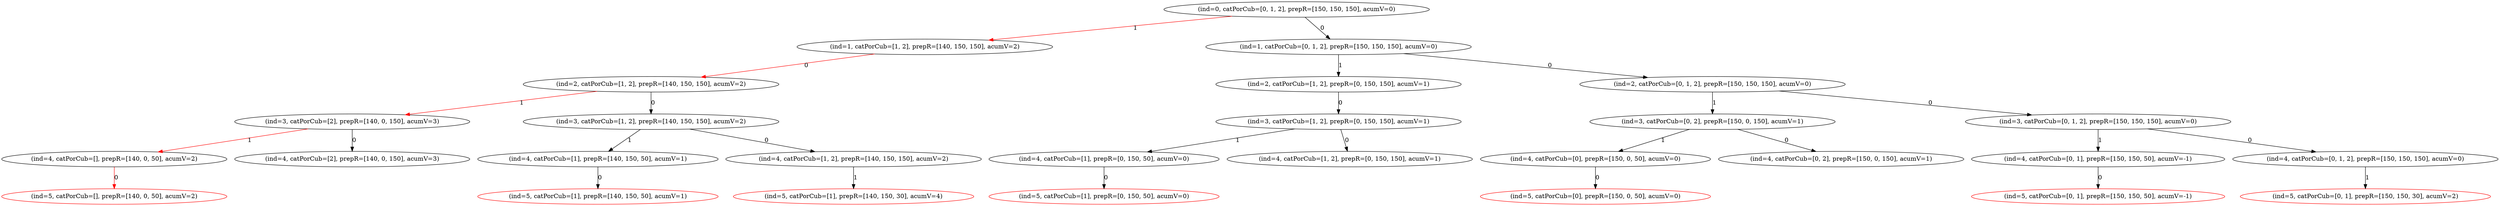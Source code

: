 strict digraph G {
  1 [ label="(ind=4, catPorCub=[], prepR=[140, 0, 50], acumV=2)" ];
  2 [ color="red" label="(ind=5, catPorCub=[], prepR=[140, 0, 50], acumV=2)" ];
  3 [ label="(ind=3, catPorCub=[2], prepR=[140, 0, 150], acumV=3)" ];
  4 [ label="(ind=4, catPorCub=[2], prepR=[140, 0, 150], acumV=3)" ];
  5 [ label="(ind=2, catPorCub=[1, 2], prepR=[140, 150, 150], acumV=2)" ];
  6 [ label="(ind=4, catPorCub=[1], prepR=[140, 150, 50], acumV=1)" ];
  7 [ color="red" label="(ind=5, catPorCub=[1], prepR=[140, 150, 50], acumV=1)" ];
  8 [ label="(ind=3, catPorCub=[1, 2], prepR=[140, 150, 150], acumV=2)" ];
  9 [ label="(ind=4, catPorCub=[1, 2], prepR=[140, 150, 150], acumV=2)" ];
  10 [ color="red" label="(ind=5, catPorCub=[1], prepR=[140, 150, 30], acumV=4)" ];
  11 [ label="(ind=1, catPorCub=[1, 2], prepR=[140, 150, 150], acumV=2)" ];
  12 [ label="(ind=0, catPorCub=[0, 1, 2], prepR=[150, 150, 150], acumV=0)" ];
  13 [ label="(ind=4, catPorCub=[1], prepR=[0, 150, 50], acumV=0)" ];
  14 [ color="red" label="(ind=5, catPorCub=[1], prepR=[0, 150, 50], acumV=0)" ];
  15 [ label="(ind=3, catPorCub=[1, 2], prepR=[0, 150, 150], acumV=1)" ];
  16 [ label="(ind=4, catPorCub=[1, 2], prepR=[0, 150, 150], acumV=1)" ];
  17 [ label="(ind=2, catPorCub=[1, 2], prepR=[0, 150, 150], acumV=1)" ];
  18 [ label="(ind=1, catPorCub=[0, 1, 2], prepR=[150, 150, 150], acumV=0)" ];
  19 [ label="(ind=4, catPorCub=[0], prepR=[150, 0, 50], acumV=0)" ];
  20 [ color="red" label="(ind=5, catPorCub=[0], prepR=[150, 0, 50], acumV=0)" ];
  21 [ label="(ind=3, catPorCub=[0, 2], prepR=[150, 0, 150], acumV=1)" ];
  22 [ label="(ind=4, catPorCub=[0, 2], prepR=[150, 0, 150], acumV=1)" ];
  23 [ label="(ind=2, catPorCub=[0, 1, 2], prepR=[150, 150, 150], acumV=0)" ];
  24 [ label="(ind=4, catPorCub=[0, 1], prepR=[150, 150, 50], acumV=-1)" ];
  25 [ color="red" label="(ind=5, catPorCub=[0, 1], prepR=[150, 150, 50], acumV=-1)" ];
  26 [ label="(ind=3, catPorCub=[0, 1, 2], prepR=[150, 150, 150], acumV=0)" ];
  27 [ label="(ind=4, catPorCub=[0, 1, 2], prepR=[150, 150, 150], acumV=0)" ];
  28 [ color="red" label="(ind=5, catPorCub=[0, 1], prepR=[150, 150, 30], acumV=2)" ];
  1 -> 2 [ color="red" label="0" ];
  3 -> 1 [ color="red" label="1" ];
  3 -> 4 [ label="0" ];
  5 -> 3 [ color="red" label="1" ];
  6 -> 7 [ label="0" ];
  8 -> 6 [ label="1" ];
  9 -> 10 [ label="1" ];
  8 -> 9 [ label="0" ];
  5 -> 8 [ label="0" ];
  11 -> 5 [ color="red" label="0" ];
  12 -> 11 [ color="red" label="1" ];
  13 -> 14 [ label="0" ];
  15 -> 13 [ label="1" ];
  15 -> 16 [ label="0" ];
  17 -> 15 [ label="0" ];
  18 -> 17 [ label="1" ];
  19 -> 20 [ label="0" ];
  21 -> 19 [ label="1" ];
  21 -> 22 [ label="0" ];
  23 -> 21 [ label="1" ];
  24 -> 25 [ label="0" ];
  26 -> 24 [ label="1" ];
  27 -> 28 [ label="1" ];
  26 -> 27 [ label="0" ];
  23 -> 26 [ label="0" ];
  18 -> 23 [ label="0" ];
  12 -> 18 [ label="0" ];
}
